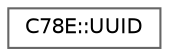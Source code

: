 digraph "Graphical Class Hierarchy"
{
 // LATEX_PDF_SIZE
  bgcolor="transparent";
  edge [fontname=Helvetica,fontsize=10,labelfontname=Helvetica,labelfontsize=10];
  node [fontname=Helvetica,fontsize=10,shape=box,height=0.2,width=0.4];
  rankdir="LR";
  Node0 [id="Node000000",label="C78E::UUID",height=0.2,width=0.4,color="grey40", fillcolor="white", style="filled",URL="$d9/daf/class_c78_e_1_1_u_u_i_d.html",tooltip=" "];
}
